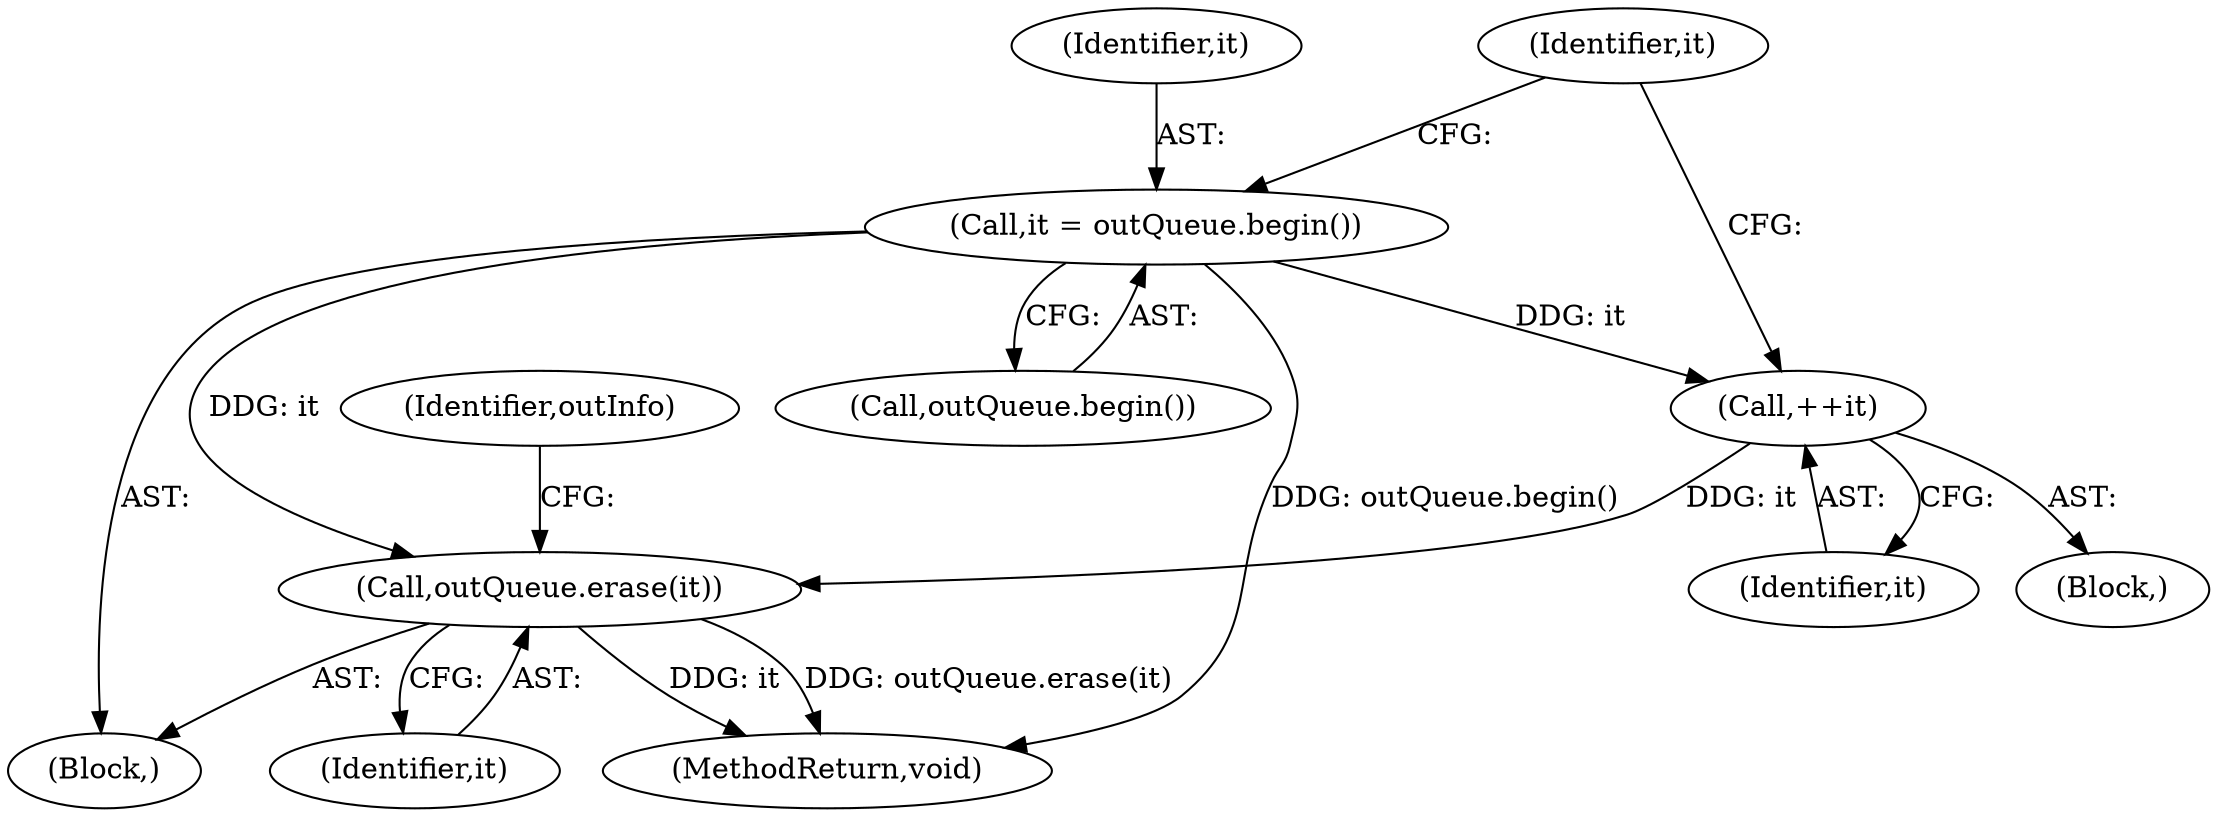 digraph "0_Android_d2f47191538837e796e2b10c1ff7e1ee35f6e0ab@pointer" {
"1000605" [label="(Call,it = outQueue.begin())"];
"1000616" [label="(Call,++it)"];
"1000628" [label="(Call,outQueue.erase(it))"];
"1000612" [label="(Identifier,it)"];
"1000629" [label="(Identifier,it)"];
"1000640" [label="(MethodReturn,void)"];
"1000615" [label="(Block,)"];
"1000605" [label="(Call,it = outQueue.begin())"];
"1000607" [label="(Call,outQueue.begin())"];
"1000628" [label="(Call,outQueue.erase(it))"];
"1000617" [label="(Identifier,it)"];
"1000616" [label="(Call,++it)"];
"1000129" [label="(Block,)"];
"1000606" [label="(Identifier,it)"];
"1000631" [label="(Identifier,outInfo)"];
"1000605" -> "1000129"  [label="AST: "];
"1000605" -> "1000607"  [label="CFG: "];
"1000606" -> "1000605"  [label="AST: "];
"1000607" -> "1000605"  [label="AST: "];
"1000612" -> "1000605"  [label="CFG: "];
"1000605" -> "1000640"  [label="DDG: outQueue.begin()"];
"1000605" -> "1000616"  [label="DDG: it"];
"1000605" -> "1000628"  [label="DDG: it"];
"1000616" -> "1000615"  [label="AST: "];
"1000616" -> "1000617"  [label="CFG: "];
"1000617" -> "1000616"  [label="AST: "];
"1000612" -> "1000616"  [label="CFG: "];
"1000616" -> "1000628"  [label="DDG: it"];
"1000628" -> "1000129"  [label="AST: "];
"1000628" -> "1000629"  [label="CFG: "];
"1000629" -> "1000628"  [label="AST: "];
"1000631" -> "1000628"  [label="CFG: "];
"1000628" -> "1000640"  [label="DDG: it"];
"1000628" -> "1000640"  [label="DDG: outQueue.erase(it)"];
}
